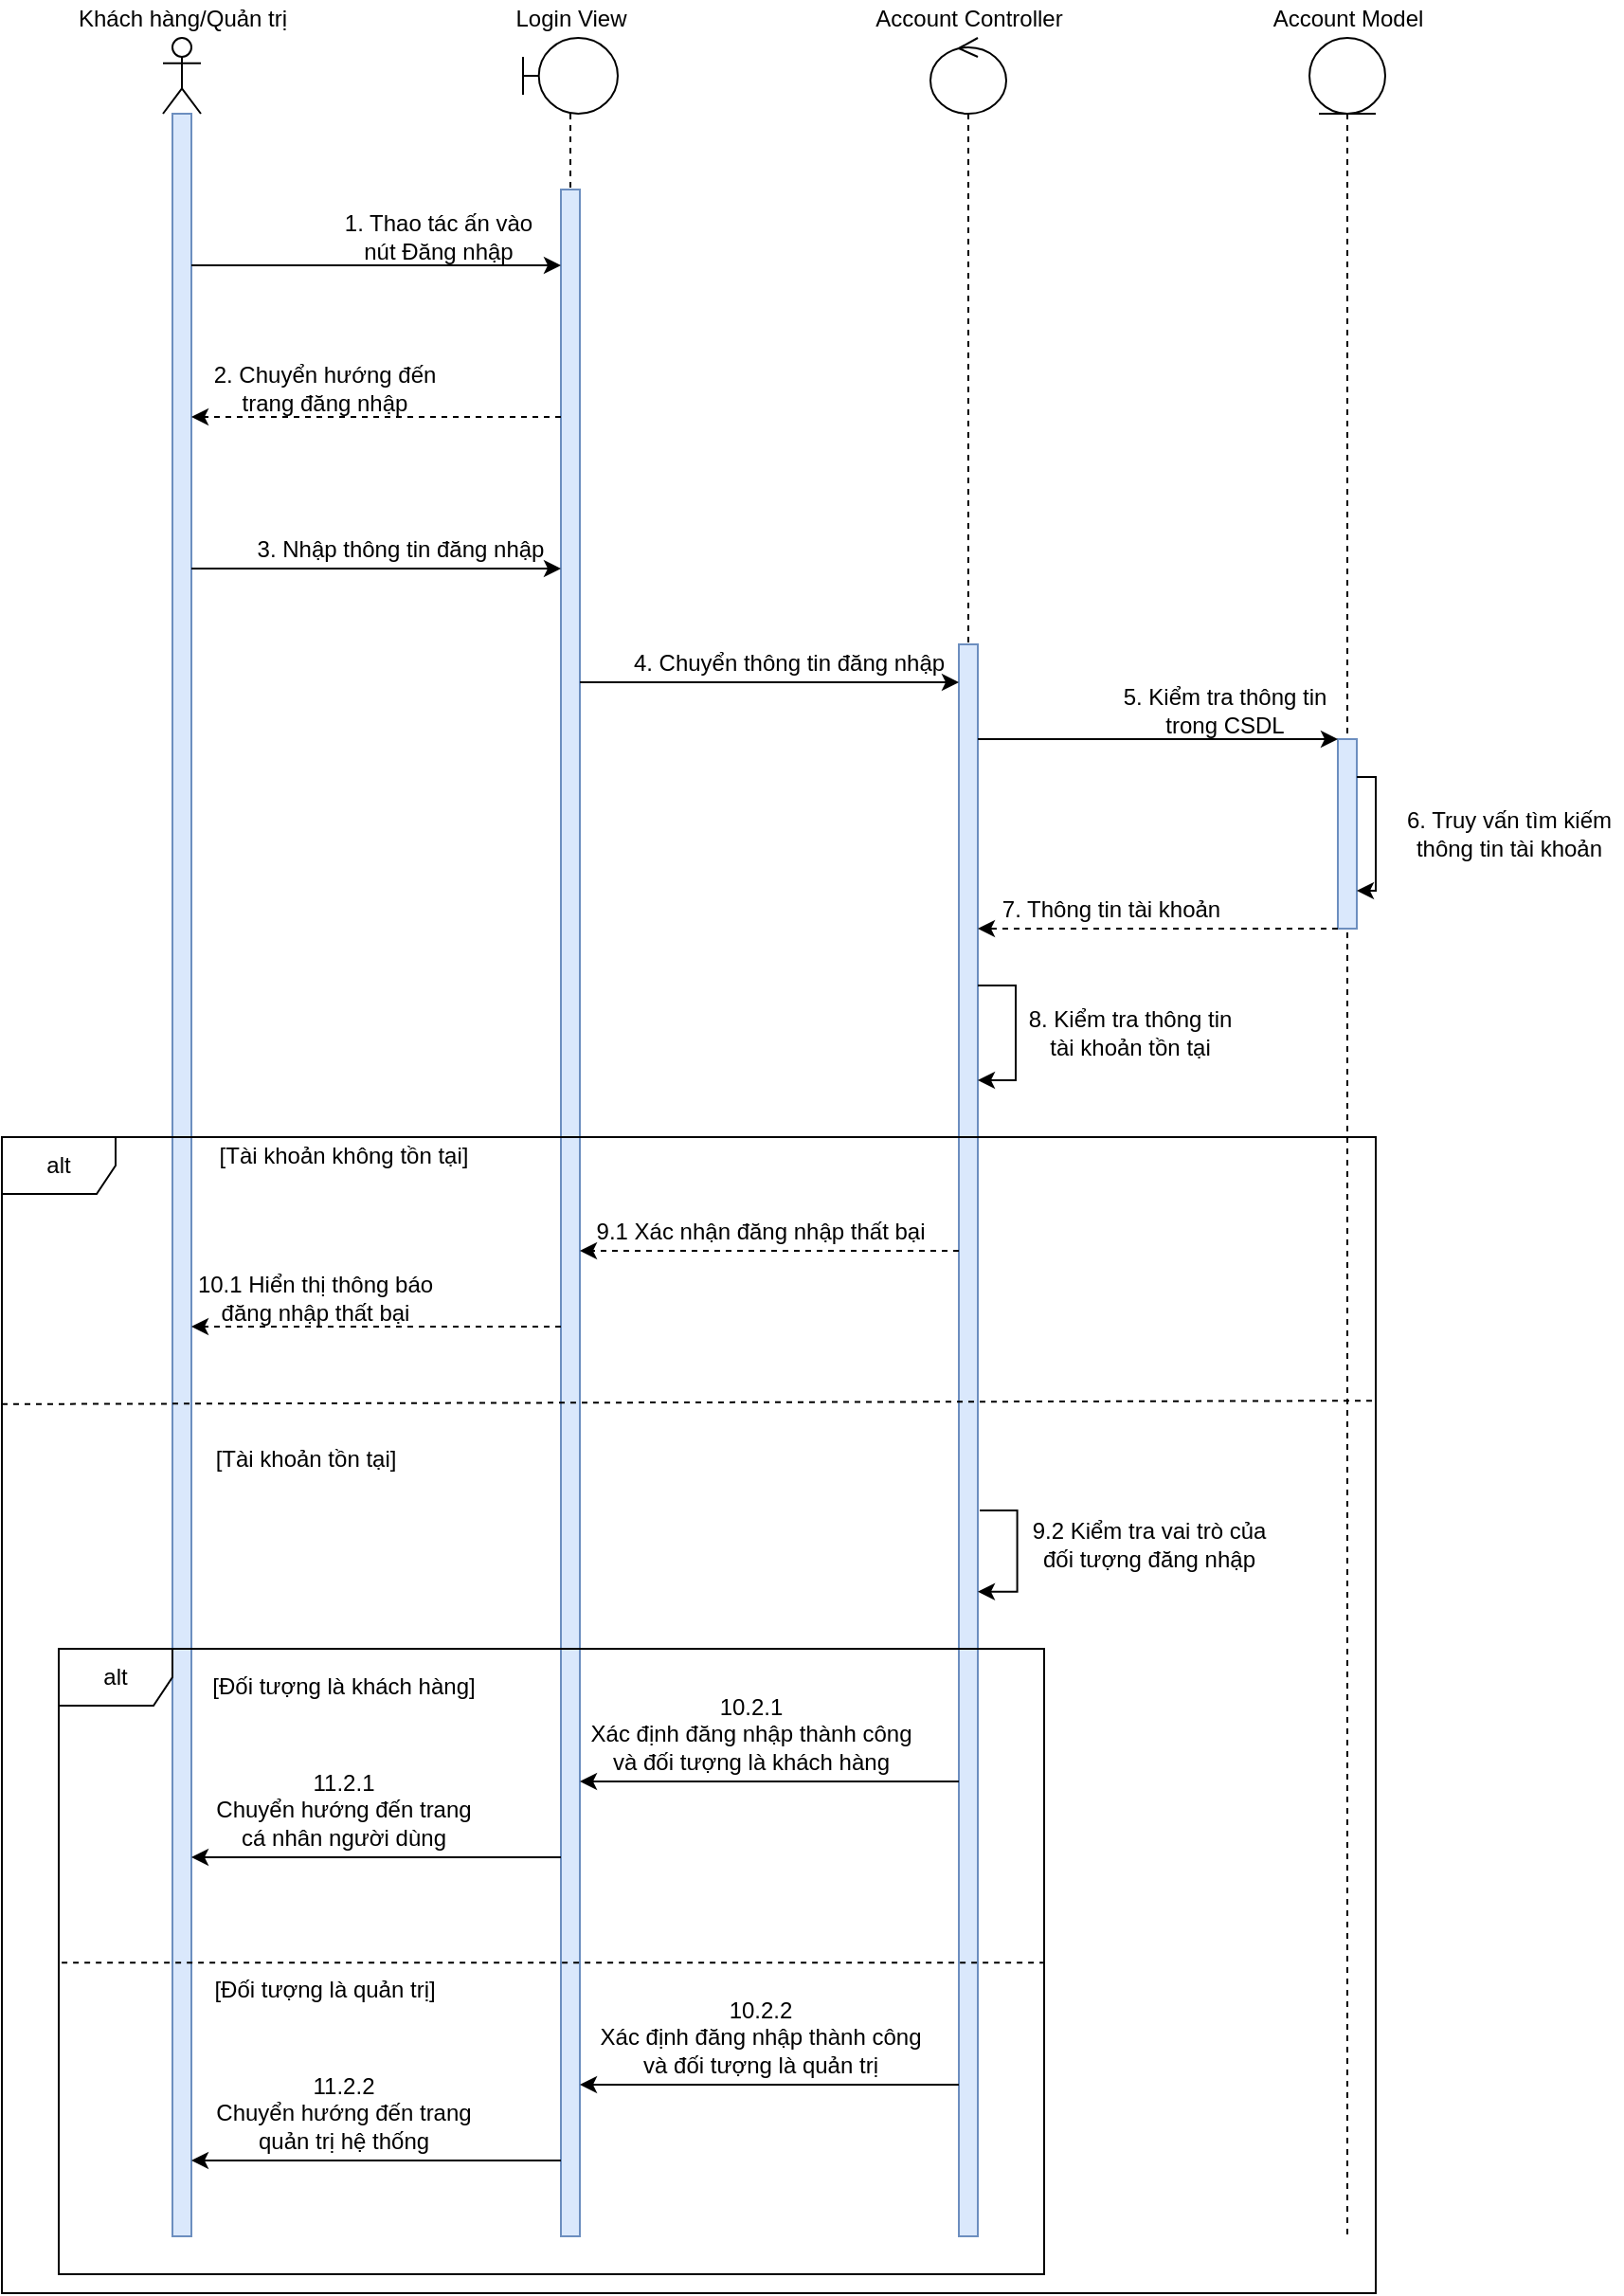 <mxfile version="16.5.1" type="device"><diagram id="u0hKsZXPfIuquh2E1AJ1" name="Page-1"><mxGraphModel dx="1185" dy="753" grid="1" gridSize="10" guides="1" tooltips="1" connect="1" arrows="1" fold="1" page="1" pageScale="1" pageWidth="850" pageHeight="1100" math="0" shadow="0"><root><mxCell id="0"/><mxCell id="1" parent="0"/><mxCell id="pRtw61TDTWOGneY2pAEU-13" value="" style="shape=umlLifeline;participant=umlActor;perimeter=lifelinePerimeter;whiteSpace=wrap;html=1;container=1;collapsible=0;recursiveResize=0;verticalAlign=top;spacingTop=36;outlineConnect=0;" parent="1" vertex="1"><mxGeometry x="130" y="280" width="20" height="1160" as="geometry"/></mxCell><mxCell id="eI_1PF2VvxfxwendwTuX-1" value="" style="html=1;points=[];perimeter=orthogonalPerimeter;fillColor=#dae8fc;strokeColor=#6c8ebf;" parent="pRtw61TDTWOGneY2pAEU-13" vertex="1"><mxGeometry x="5" y="40" width="10" height="1120" as="geometry"/></mxCell><mxCell id="pRtw61TDTWOGneY2pAEU-19" value="Khách hàng/Quản trị" style="text;html=1;align=center;verticalAlign=middle;resizable=0;points=[];autosize=1;strokeColor=none;fillColor=none;" parent="1" vertex="1"><mxGeometry x="75" y="260" width="130" height="20" as="geometry"/></mxCell><mxCell id="pRtw61TDTWOGneY2pAEU-20" value="" style="shape=umlLifeline;participant=umlBoundary;perimeter=lifelinePerimeter;whiteSpace=wrap;html=1;container=1;collapsible=0;recursiveResize=0;verticalAlign=top;spacingTop=36;outlineConnect=0;" parent="1" vertex="1"><mxGeometry x="320" y="280" width="50" height="1160" as="geometry"/></mxCell><mxCell id="eI_1PF2VvxfxwendwTuX-2" value="" style="html=1;points=[];perimeter=orthogonalPerimeter;fillColor=#dae8fc;strokeColor=#6c8ebf;" parent="pRtw61TDTWOGneY2pAEU-20" vertex="1"><mxGeometry x="20" y="80" width="10" height="1080" as="geometry"/></mxCell><mxCell id="pRtw61TDTWOGneY2pAEU-22" value="" style="shape=umlLifeline;participant=umlControl;perimeter=lifelinePerimeter;whiteSpace=wrap;html=1;container=1;collapsible=0;recursiveResize=0;verticalAlign=top;spacingTop=36;outlineConnect=0;" parent="1" vertex="1"><mxGeometry x="535" y="280" width="40" height="1160" as="geometry"/></mxCell><mxCell id="eI_1PF2VvxfxwendwTuX-12" value="" style="html=1;points=[];perimeter=orthogonalPerimeter;fillColor=#dae8fc;strokeColor=#6c8ebf;" parent="pRtw61TDTWOGneY2pAEU-22" vertex="1"><mxGeometry x="15" y="320" width="10" height="840" as="geometry"/></mxCell><mxCell id="sQnOK_umAM50O-eJPg68-39" style="edgeStyle=orthogonalEdgeStyle;rounded=0;orthogonalLoop=1;jettySize=auto;html=1;" parent="pRtw61TDTWOGneY2pAEU-22" edge="1"><mxGeometry relative="1" as="geometry"><mxPoint x="25" y="500" as="sourcePoint"/><mxPoint x="25" y="550" as="targetPoint"/><Array as="points"><mxPoint x="25" y="500"/><mxPoint x="45" y="500"/><mxPoint x="45" y="550"/></Array></mxGeometry></mxCell><mxCell id="sQnOK_umAM50O-eJPg68-41" style="edgeStyle=orthogonalEdgeStyle;rounded=0;orthogonalLoop=1;jettySize=auto;html=1;exitX=1.022;exitY=0.293;exitDx=0;exitDy=0;exitPerimeter=0;entryX=0.919;entryY=0.356;entryDx=0;entryDy=0;entryPerimeter=0;" parent="pRtw61TDTWOGneY2pAEU-22" edge="1"><mxGeometry relative="1" as="geometry"><mxPoint x="26.03" y="777.04" as="sourcePoint"/><mxPoint x="25.0" y="819.88" as="targetPoint"/><Array as="points"><mxPoint x="45.81" y="776.8"/><mxPoint x="45.81" y="819.8"/></Array></mxGeometry></mxCell><mxCell id="pRtw61TDTWOGneY2pAEU-23" value="Login View" style="text;html=1;align=center;verticalAlign=middle;resizable=0;points=[];autosize=1;strokeColor=none;fillColor=none;" parent="1" vertex="1"><mxGeometry x="310" y="260" width="70" height="20" as="geometry"/></mxCell><mxCell id="pRtw61TDTWOGneY2pAEU-24" value="Account Controller" style="text;html=1;align=center;verticalAlign=middle;resizable=0;points=[];autosize=1;strokeColor=none;fillColor=none;" parent="1" vertex="1"><mxGeometry x="500" y="260" width="110" height="20" as="geometry"/></mxCell><mxCell id="pRtw61TDTWOGneY2pAEU-40" value="" style="shape=umlLifeline;participant=umlEntity;perimeter=lifelinePerimeter;whiteSpace=wrap;html=1;container=1;collapsible=0;recursiveResize=0;verticalAlign=top;spacingTop=36;outlineConnect=0;" parent="1" vertex="1"><mxGeometry x="735" y="280" width="40" height="1160" as="geometry"/></mxCell><mxCell id="sQnOK_umAM50O-eJPg68-4" value="" style="html=1;points=[];perimeter=orthogonalPerimeter;fillColor=#dae8fc;strokeColor=#6c8ebf;" parent="pRtw61TDTWOGneY2pAEU-40" vertex="1"><mxGeometry x="15" y="370" width="10" height="100" as="geometry"/></mxCell><mxCell id="sQnOK_umAM50O-eJPg68-23" style="edgeStyle=orthogonalEdgeStyle;rounded=0;orthogonalLoop=1;jettySize=auto;html=1;" parent="pRtw61TDTWOGneY2pAEU-40" source="sQnOK_umAM50O-eJPg68-4" target="sQnOK_umAM50O-eJPg68-4" edge="1"><mxGeometry relative="1" as="geometry"><Array as="points"><mxPoint x="35" y="390"/></Array></mxGeometry></mxCell><mxCell id="pRtw61TDTWOGneY2pAEU-41" value="Account Model" style="text;html=1;align=center;verticalAlign=middle;resizable=0;points=[];autosize=1;strokeColor=none;fillColor=none;" parent="1" vertex="1"><mxGeometry x="710" y="260" width="90" height="20" as="geometry"/></mxCell><mxCell id="eI_1PF2VvxfxwendwTuX-3" style="edgeStyle=orthogonalEdgeStyle;rounded=0;orthogonalLoop=1;jettySize=auto;html=1;" parent="1" source="eI_1PF2VvxfxwendwTuX-1" target="eI_1PF2VvxfxwendwTuX-2" edge="1"><mxGeometry relative="1" as="geometry"><Array as="points"><mxPoint x="190" y="400"/><mxPoint x="190" y="400"/></Array></mxGeometry></mxCell><mxCell id="eI_1PF2VvxfxwendwTuX-4" value="1. Thao tác ấn vào &lt;br&gt;nút Đăng nhập" style="text;html=1;align=center;verticalAlign=middle;resizable=0;points=[];autosize=1;strokeColor=none;fillColor=none;" parent="1" vertex="1"><mxGeometry x="220" y="370" width="110" height="30" as="geometry"/></mxCell><mxCell id="eI_1PF2VvxfxwendwTuX-5" style="edgeStyle=orthogonalEdgeStyle;rounded=0;orthogonalLoop=1;jettySize=auto;html=1;dashed=1;" parent="1" source="eI_1PF2VvxfxwendwTuX-2" target="eI_1PF2VvxfxwendwTuX-1" edge="1"><mxGeometry relative="1" as="geometry"><Array as="points"><mxPoint x="260" y="480"/><mxPoint x="260" y="480"/></Array></mxGeometry></mxCell><mxCell id="eI_1PF2VvxfxwendwTuX-6" value="2. Chuyển hướng đến &lt;br&gt;trang đăng nhập" style="text;html=1;align=center;verticalAlign=middle;resizable=0;points=[];autosize=1;strokeColor=none;fillColor=none;" parent="1" vertex="1"><mxGeometry x="150" y="450" width="130" height="30" as="geometry"/></mxCell><mxCell id="eI_1PF2VvxfxwendwTuX-8" style="edgeStyle=orthogonalEdgeStyle;rounded=0;orthogonalLoop=1;jettySize=auto;html=1;" parent="1" source="eI_1PF2VvxfxwendwTuX-1" target="eI_1PF2VvxfxwendwTuX-2" edge="1"><mxGeometry relative="1" as="geometry"><mxPoint x="155" y="410.0" as="sourcePoint"/><mxPoint x="350" y="410.0" as="targetPoint"/><Array as="points"><mxPoint x="240" y="560"/><mxPoint x="240" y="560"/></Array></mxGeometry></mxCell><mxCell id="eI_1PF2VvxfxwendwTuX-9" value="3. Nhập thông tin đăng nhập" style="text;html=1;align=center;verticalAlign=middle;resizable=0;points=[];autosize=1;strokeColor=none;fillColor=none;" parent="1" vertex="1"><mxGeometry x="170" y="540" width="170" height="20" as="geometry"/></mxCell><mxCell id="sQnOK_umAM50O-eJPg68-7" style="edgeStyle=orthogonalEdgeStyle;rounded=0;orthogonalLoop=1;jettySize=auto;html=1;" parent="1" source="eI_1PF2VvxfxwendwTuX-2" target="eI_1PF2VvxfxwendwTuX-12" edge="1"><mxGeometry relative="1" as="geometry"><Array as="points"><mxPoint x="460" y="620"/><mxPoint x="460" y="620"/></Array></mxGeometry></mxCell><mxCell id="sQnOK_umAM50O-eJPg68-19" value="4. Chuyển thông tin đăng nhập" style="text;html=1;align=center;verticalAlign=middle;resizable=0;points=[];autosize=1;strokeColor=none;fillColor=none;" parent="1" vertex="1"><mxGeometry x="370" y="600" width="180" height="20" as="geometry"/></mxCell><mxCell id="sQnOK_umAM50O-eJPg68-21" style="edgeStyle=orthogonalEdgeStyle;rounded=0;orthogonalLoop=1;jettySize=auto;html=1;" parent="1" source="eI_1PF2VvxfxwendwTuX-12" target="sQnOK_umAM50O-eJPg68-4" edge="1"><mxGeometry relative="1" as="geometry"><Array as="points"><mxPoint x="650" y="650"/><mxPoint x="650" y="650"/></Array></mxGeometry></mxCell><mxCell id="sQnOK_umAM50O-eJPg68-22" value="5. Kiểm tra thông tin&lt;br&gt;trong CSDL" style="text;html=1;align=center;verticalAlign=middle;resizable=0;points=[];autosize=1;strokeColor=none;fillColor=none;" parent="1" vertex="1"><mxGeometry x="630" y="620" width="120" height="30" as="geometry"/></mxCell><mxCell id="sQnOK_umAM50O-eJPg68-24" value="6. Truy vấn tìm kiếm &lt;br&gt;thông tin tài khoản" style="text;html=1;align=center;verticalAlign=middle;resizable=0;points=[];autosize=1;strokeColor=none;fillColor=none;" parent="1" vertex="1"><mxGeometry x="780" y="685" width="120" height="30" as="geometry"/></mxCell><mxCell id="sQnOK_umAM50O-eJPg68-26" style="edgeStyle=orthogonalEdgeStyle;rounded=0;orthogonalLoop=1;jettySize=auto;html=1;dashed=1;" parent="1" source="sQnOK_umAM50O-eJPg68-4" target="eI_1PF2VvxfxwendwTuX-12" edge="1"><mxGeometry relative="1" as="geometry"><Array as="points"><mxPoint x="670" y="750"/><mxPoint x="670" y="750"/></Array></mxGeometry></mxCell><mxCell id="sQnOK_umAM50O-eJPg68-27" value="7. Thông tin tài khoản" style="text;html=1;align=center;verticalAlign=middle;resizable=0;points=[];autosize=1;strokeColor=none;fillColor=none;" parent="1" vertex="1"><mxGeometry x="565" y="730" width="130" height="20" as="geometry"/></mxCell><mxCell id="sQnOK_umAM50O-eJPg68-30" value="8. Kiểm tra thông tin &lt;br&gt;tài khoản tồn tại" style="text;html=1;align=center;verticalAlign=middle;resizable=0;points=[];autosize=1;strokeColor=none;fillColor=none;" parent="1" vertex="1"><mxGeometry x="580" y="790" width="120" height="30" as="geometry"/></mxCell><mxCell id="sQnOK_umAM50O-eJPg68-31" value="[Tài khoản không tồn tại]" style="text;html=1;align=center;verticalAlign=middle;resizable=0;points=[];autosize=1;strokeColor=none;fillColor=none;" parent="1" vertex="1"><mxGeometry x="150" y="860" width="150" height="20" as="geometry"/></mxCell><mxCell id="sQnOK_umAM50O-eJPg68-32" style="edgeStyle=orthogonalEdgeStyle;rounded=0;orthogonalLoop=1;jettySize=auto;html=1;dashed=1;" parent="1" source="eI_1PF2VvxfxwendwTuX-12" target="eI_1PF2VvxfxwendwTuX-2" edge="1"><mxGeometry relative="1" as="geometry"><Array as="points"><mxPoint x="450" y="920"/><mxPoint x="450" y="920"/></Array></mxGeometry></mxCell><mxCell id="sQnOK_umAM50O-eJPg68-35" style="edgeStyle=orthogonalEdgeStyle;rounded=0;orthogonalLoop=1;jettySize=auto;html=1;dashed=1;" parent="1" source="eI_1PF2VvxfxwendwTuX-2" target="eI_1PF2VvxfxwendwTuX-1" edge="1"><mxGeometry relative="1" as="geometry"><Array as="points"><mxPoint x="240" y="960"/><mxPoint x="240" y="960"/></Array></mxGeometry></mxCell><mxCell id="sQnOK_umAM50O-eJPg68-40" value="[Tài khoản tồn tại]" style="text;html=1;align=center;verticalAlign=middle;resizable=0;points=[];autosize=1;strokeColor=none;fillColor=none;" parent="1" vertex="1"><mxGeometry x="150" y="1020" width="110" height="20" as="geometry"/></mxCell><mxCell id="sQnOK_umAM50O-eJPg68-43" value="[Đối tượng là khách hàng]" style="text;html=1;align=center;verticalAlign=middle;resizable=0;points=[];autosize=1;strokeColor=none;fillColor=none;" parent="1" vertex="1"><mxGeometry x="150" y="1140" width="150" height="20" as="geometry"/></mxCell><mxCell id="sQnOK_umAM50O-eJPg68-44" style="edgeStyle=orthogonalEdgeStyle;rounded=0;orthogonalLoop=1;jettySize=auto;html=1;" parent="1" source="eI_1PF2VvxfxwendwTuX-12" target="eI_1PF2VvxfxwendwTuX-2" edge="1"><mxGeometry relative="1" as="geometry"><Array as="points"><mxPoint x="500" y="1200"/><mxPoint x="500" y="1200"/></Array></mxGeometry></mxCell><mxCell id="sQnOK_umAM50O-eJPg68-49" style="edgeStyle=orthogonalEdgeStyle;rounded=0;orthogonalLoop=1;jettySize=auto;html=1;" parent="1" source="eI_1PF2VvxfxwendwTuX-2" target="eI_1PF2VvxfxwendwTuX-1" edge="1"><mxGeometry relative="1" as="geometry"><Array as="points"><mxPoint x="250" y="1240"/><mxPoint x="250" y="1240"/></Array></mxGeometry></mxCell><mxCell id="sQnOK_umAM50O-eJPg68-53" value="[Đối tượng là quản trị]" style="text;html=1;align=center;verticalAlign=middle;resizable=0;points=[];autosize=1;strokeColor=none;fillColor=none;" parent="1" vertex="1"><mxGeometry x="150" y="1300" width="130" height="20" as="geometry"/></mxCell><mxCell id="sQnOK_umAM50O-eJPg68-55" style="edgeStyle=orthogonalEdgeStyle;rounded=0;orthogonalLoop=1;jettySize=auto;html=1;" parent="1" source="eI_1PF2VvxfxwendwTuX-12" target="eI_1PF2VvxfxwendwTuX-2" edge="1"><mxGeometry relative="1" as="geometry"><Array as="points"><mxPoint x="440" y="1360"/><mxPoint x="440" y="1360"/></Array></mxGeometry></mxCell><mxCell id="sQnOK_umAM50O-eJPg68-56" style="edgeStyle=orthogonalEdgeStyle;rounded=0;orthogonalLoop=1;jettySize=auto;html=1;" parent="1" source="eI_1PF2VvxfxwendwTuX-2" target="eI_1PF2VvxfxwendwTuX-1" edge="1"><mxGeometry relative="1" as="geometry"><Array as="points"><mxPoint x="260" y="1400"/><mxPoint x="260" y="1400"/></Array></mxGeometry></mxCell><mxCell id="PySN3LbBpz4GvjnR-HRZ-1" value="alt" style="shape=umlFrame;whiteSpace=wrap;html=1;" parent="1" vertex="1"><mxGeometry x="75" y="1130" width="520" height="330" as="geometry"/></mxCell><mxCell id="PySN3LbBpz4GvjnR-HRZ-2" value="" style="endArrow=none;dashed=1;html=1;rounded=0;entryX=0.999;entryY=0.502;entryDx=0;entryDy=0;entryPerimeter=0;exitX=0.003;exitY=0.502;exitDx=0;exitDy=0;exitPerimeter=0;" parent="1" source="PySN3LbBpz4GvjnR-HRZ-1" target="PySN3LbBpz4GvjnR-HRZ-1" edge="1"><mxGeometry width="50" height="50" relative="1" as="geometry"><mxPoint x="660" y="980" as="sourcePoint"/><mxPoint x="710" y="930" as="targetPoint"/></mxGeometry></mxCell><mxCell id="sQnOK_umAM50O-eJPg68-34" value="9.1 Xác nhận đăng nhập thất bại" style="text;html=1;align=center;verticalAlign=middle;resizable=0;points=[];autosize=1;strokeColor=none;fillColor=none;" parent="1" vertex="1"><mxGeometry x="350" y="900" width="190" height="20" as="geometry"/></mxCell><mxCell id="sQnOK_umAM50O-eJPg68-42" value="9.2 Kiểm tra vai trò của &lt;br&gt;đối tượng đăng nhập" style="text;html=1;align=center;verticalAlign=middle;resizable=0;points=[];autosize=1;strokeColor=none;fillColor=none;" parent="1" vertex="1"><mxGeometry x="580" y="1060" width="140" height="30" as="geometry"/></mxCell><mxCell id="sQnOK_umAM50O-eJPg68-36" value="10.1 Hiển thị thông báo &lt;br&gt;đăng nhập thất bại" style="text;html=1;align=center;verticalAlign=middle;resizable=0;points=[];autosize=1;strokeColor=none;fillColor=none;" parent="1" vertex="1"><mxGeometry x="140" y="930" width="140" height="30" as="geometry"/></mxCell><mxCell id="sQnOK_umAM50O-eJPg68-50" value="11.2.1&lt;br&gt;Chuyển hướng đến trang &lt;br&gt;cá nhân người dùng" style="text;html=1;align=center;verticalAlign=middle;resizable=0;points=[];autosize=1;strokeColor=none;fillColor=none;" parent="1" vertex="1"><mxGeometry x="150" y="1190" width="150" height="50" as="geometry"/></mxCell><mxCell id="sQnOK_umAM50O-eJPg68-45" value="10.2.1 &lt;br&gt;Xác định đăng nhập thành công&lt;br&gt;và đối tượng là khách hàng" style="text;html=1;align=center;verticalAlign=middle;resizable=0;points=[];autosize=1;strokeColor=none;fillColor=none;" parent="1" vertex="1"><mxGeometry x="350" y="1150" width="180" height="50" as="geometry"/></mxCell><mxCell id="sQnOK_umAM50O-eJPg68-57" value="11.2.2&lt;br&gt;Chuyển hướng đến trang &lt;br&gt;quản trị hệ thống" style="text;html=1;align=center;verticalAlign=middle;resizable=0;points=[];autosize=1;strokeColor=none;fillColor=none;" parent="1" vertex="1"><mxGeometry x="150" y="1350" width="150" height="50" as="geometry"/></mxCell><mxCell id="sQnOK_umAM50O-eJPg68-54" value="10.2.2&lt;br&gt;Xác định đăng nhập thành công&lt;br&gt;và đối tượng là quản trị" style="text;html=1;align=center;verticalAlign=middle;resizable=0;points=[];autosize=1;strokeColor=none;fillColor=none;" parent="1" vertex="1"><mxGeometry x="355" y="1310" width="180" height="50" as="geometry"/></mxCell><mxCell id="PySN3LbBpz4GvjnR-HRZ-9" value="alt" style="shape=umlFrame;whiteSpace=wrap;html=1;" parent="1" vertex="1"><mxGeometry x="45" y="860" width="725" height="610" as="geometry"/></mxCell><mxCell id="bB-PYDKtxf2ZoZPA6cl3-2" value="" style="endArrow=none;dashed=1;html=1;rounded=0;exitX=0;exitY=0.231;exitDx=0;exitDy=0;exitPerimeter=0;entryX=1;entryY=0.228;entryDx=0;entryDy=0;entryPerimeter=0;" parent="1" source="PySN3LbBpz4GvjnR-HRZ-9" target="PySN3LbBpz4GvjnR-HRZ-9" edge="1"><mxGeometry width="50" height="50" relative="1" as="geometry"><mxPoint x="820" y="1010" as="sourcePoint"/><mxPoint x="870" y="960" as="targetPoint"/></mxGeometry></mxCell></root></mxGraphModel></diagram></mxfile>